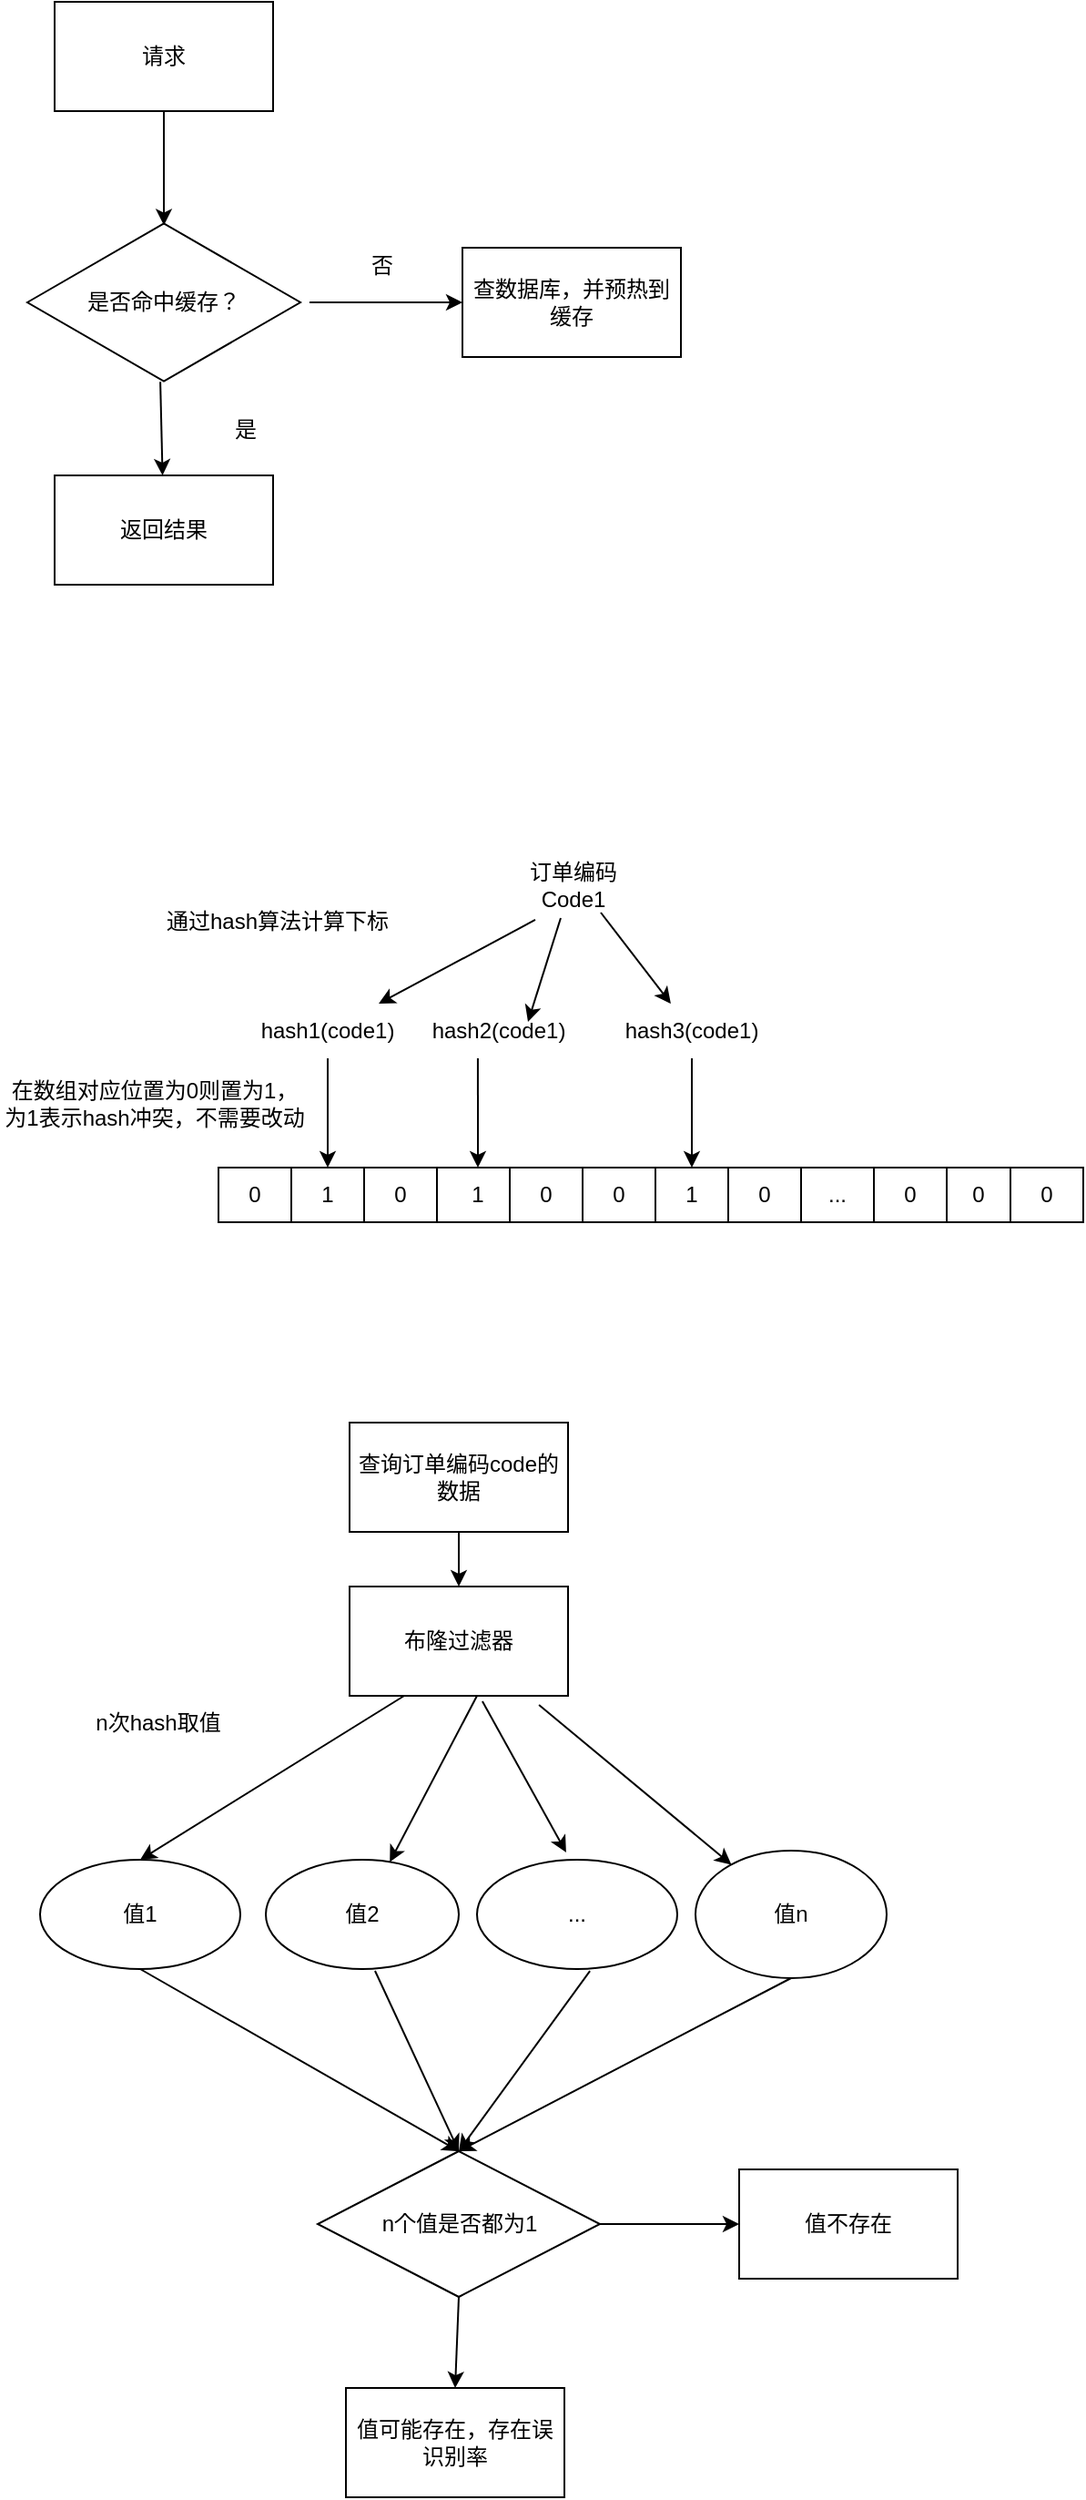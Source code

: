 <mxfile version="20.0.3" type="github">
  <diagram id="AOObUPmcGeiCL4IHX_FP" name="第 1 页">
    <mxGraphModel dx="1157" dy="600" grid="1" gridSize="10" guides="1" tooltips="1" connect="1" arrows="1" fold="1" page="1" pageScale="1" pageWidth="827" pageHeight="1169" math="0" shadow="0">
      <root>
        <mxCell id="0" />
        <mxCell id="1" parent="0" />
        <mxCell id="TAykWN6guMzEyrp9oewO-20" value="" style="endArrow=classic;html=1;rounded=0;exitX=0.383;exitY=1.1;exitDx=0;exitDy=0;exitPerimeter=0;" edge="1" parent="1" source="TAykWN6guMzEyrp9oewO-15">
          <mxGeometry width="50" height="50" relative="1" as="geometry">
            <mxPoint x="350" y="590" as="sourcePoint" />
            <mxPoint x="330" y="640" as="targetPoint" />
          </mxGeometry>
        </mxCell>
        <mxCell id="wDy4BPusMauOCpUGLh_S-1" value="请求" style="rounded=0;whiteSpace=wrap;html=1;" parent="1" vertex="1">
          <mxGeometry x="70" y="80" width="120" height="60" as="geometry" />
        </mxCell>
        <mxCell id="wDy4BPusMauOCpUGLh_S-3" value="是否命中缓存？" style="html=1;whiteSpace=wrap;aspect=fixed;shape=isoRectangle;" parent="1" vertex="1">
          <mxGeometry x="55" y="200" width="150" height="90" as="geometry" />
        </mxCell>
        <mxCell id="wDy4BPusMauOCpUGLh_S-4" value="返回结果" style="rounded=0;whiteSpace=wrap;html=1;" parent="1" vertex="1">
          <mxGeometry x="70" y="340" width="120" height="60" as="geometry" />
        </mxCell>
        <mxCell id="wDy4BPusMauOCpUGLh_S-5" value="是" style="text;html=1;strokeColor=none;fillColor=none;align=center;verticalAlign=middle;whiteSpace=wrap;rounded=0;" parent="1" vertex="1">
          <mxGeometry x="145" y="300" width="60" height="30" as="geometry" />
        </mxCell>
        <mxCell id="wDy4BPusMauOCpUGLh_S-6" value="" style="endArrow=classic;html=1;rounded=0;exitX=0.5;exitY=1;exitDx=0;exitDy=0;entryX=0.5;entryY=0.03;entryDx=0;entryDy=0;entryPerimeter=0;" parent="1" source="wDy4BPusMauOCpUGLh_S-1" target="wDy4BPusMauOCpUGLh_S-3" edge="1">
          <mxGeometry width="50" height="50" relative="1" as="geometry">
            <mxPoint x="290" y="170" as="sourcePoint" />
            <mxPoint x="340" y="120" as="targetPoint" />
          </mxGeometry>
        </mxCell>
        <mxCell id="wDy4BPusMauOCpUGLh_S-7" value="" style="endArrow=classic;html=1;rounded=0;exitX=0.487;exitY=0.985;exitDx=0;exitDy=0;exitPerimeter=0;" parent="1" source="wDy4BPusMauOCpUGLh_S-3" target="wDy4BPusMauOCpUGLh_S-4" edge="1">
          <mxGeometry width="50" height="50" relative="1" as="geometry">
            <mxPoint x="290" y="320" as="sourcePoint" />
            <mxPoint x="340" y="270" as="targetPoint" />
          </mxGeometry>
        </mxCell>
        <mxCell id="wDy4BPusMauOCpUGLh_S-8" value="查数据库，并预热到缓存" style="rounded=0;whiteSpace=wrap;html=1;" parent="1" vertex="1">
          <mxGeometry x="294" y="215" width="120" height="60" as="geometry" />
        </mxCell>
        <mxCell id="wDy4BPusMauOCpUGLh_S-9" value="" style="endArrow=classic;html=1;rounded=0;entryX=0;entryY=0.5;entryDx=0;entryDy=0;" parent="1" target="wDy4BPusMauOCpUGLh_S-8" edge="1">
          <mxGeometry width="50" height="50" relative="1" as="geometry">
            <mxPoint x="210" y="245" as="sourcePoint" />
            <mxPoint x="320" y="170" as="targetPoint" />
          </mxGeometry>
        </mxCell>
        <mxCell id="wDy4BPusMauOCpUGLh_S-10" value="否" style="text;html=1;strokeColor=none;fillColor=none;align=center;verticalAlign=middle;whiteSpace=wrap;rounded=0;" parent="1" vertex="1">
          <mxGeometry x="220" y="210" width="60" height="30" as="geometry" />
        </mxCell>
        <mxCell id="TAykWN6guMzEyrp9oewO-1" value="0" style="rounded=0;whiteSpace=wrap;html=1;" vertex="1" parent="1">
          <mxGeometry x="160" y="720" width="40" height="30" as="geometry" />
        </mxCell>
        <mxCell id="TAykWN6guMzEyrp9oewO-3" value="1" style="rounded=0;whiteSpace=wrap;html=1;" vertex="1" parent="1">
          <mxGeometry x="200" y="720" width="40" height="30" as="geometry" />
        </mxCell>
        <mxCell id="TAykWN6guMzEyrp9oewO-4" value="0" style="rounded=0;whiteSpace=wrap;html=1;" vertex="1" parent="1">
          <mxGeometry x="240" y="720" width="40" height="30" as="geometry" />
        </mxCell>
        <mxCell id="TAykWN6guMzEyrp9oewO-6" value="1" style="rounded=0;whiteSpace=wrap;html=1;" vertex="1" parent="1">
          <mxGeometry x="280" y="720" width="45" height="30" as="geometry" />
        </mxCell>
        <mxCell id="TAykWN6guMzEyrp9oewO-7" value="0" style="rounded=0;whiteSpace=wrap;html=1;" vertex="1" parent="1">
          <mxGeometry x="320" y="720" width="40" height="30" as="geometry" />
        </mxCell>
        <mxCell id="TAykWN6guMzEyrp9oewO-8" value="0" style="rounded=0;whiteSpace=wrap;html=1;" vertex="1" parent="1">
          <mxGeometry x="360" y="720" width="40" height="30" as="geometry" />
        </mxCell>
        <mxCell id="TAykWN6guMzEyrp9oewO-9" value="1" style="rounded=0;whiteSpace=wrap;html=1;" vertex="1" parent="1">
          <mxGeometry x="400" y="720" width="40" height="30" as="geometry" />
        </mxCell>
        <mxCell id="TAykWN6guMzEyrp9oewO-10" value="0" style="rounded=0;whiteSpace=wrap;html=1;" vertex="1" parent="1">
          <mxGeometry x="440" y="720" width="40" height="30" as="geometry" />
        </mxCell>
        <mxCell id="TAykWN6guMzEyrp9oewO-11" value="..." style="rounded=0;whiteSpace=wrap;html=1;" vertex="1" parent="1">
          <mxGeometry x="480" y="720" width="40" height="30" as="geometry" />
        </mxCell>
        <mxCell id="TAykWN6guMzEyrp9oewO-12" value="0" style="rounded=0;whiteSpace=wrap;html=1;" vertex="1" parent="1">
          <mxGeometry x="520" y="720" width="40" height="30" as="geometry" />
        </mxCell>
        <mxCell id="TAykWN6guMzEyrp9oewO-13" value="0" style="rounded=0;whiteSpace=wrap;html=1;" vertex="1" parent="1">
          <mxGeometry x="560" y="720" width="35" height="30" as="geometry" />
        </mxCell>
        <mxCell id="TAykWN6guMzEyrp9oewO-14" value="0" style="rounded=0;whiteSpace=wrap;html=1;" vertex="1" parent="1">
          <mxGeometry x="595" y="720" width="40" height="30" as="geometry" />
        </mxCell>
        <mxCell id="TAykWN6guMzEyrp9oewO-15" value="订单编码Code1" style="text;html=1;strokeColor=none;fillColor=none;align=center;verticalAlign=middle;whiteSpace=wrap;rounded=0;" vertex="1" parent="1">
          <mxGeometry x="325" y="550" width="60" height="30" as="geometry" />
        </mxCell>
        <mxCell id="TAykWN6guMzEyrp9oewO-16" value="hash1(code1)" style="text;html=1;strokeColor=none;fillColor=none;align=center;verticalAlign=middle;whiteSpace=wrap;rounded=0;" vertex="1" parent="1">
          <mxGeometry x="190" y="630" width="60" height="30" as="geometry" />
        </mxCell>
        <mxCell id="TAykWN6guMzEyrp9oewO-18" value="hash3(code1)" style="text;html=1;strokeColor=none;fillColor=none;align=center;verticalAlign=middle;whiteSpace=wrap;rounded=0;" vertex="1" parent="1">
          <mxGeometry x="390" y="630" width="60" height="30" as="geometry" />
        </mxCell>
        <mxCell id="TAykWN6guMzEyrp9oewO-19" value="" style="endArrow=classic;html=1;rounded=0;exitX=0.15;exitY=1.133;exitDx=0;exitDy=0;exitPerimeter=0;" edge="1" parent="1" source="TAykWN6guMzEyrp9oewO-15" target="TAykWN6guMzEyrp9oewO-16">
          <mxGeometry width="50" height="50" relative="1" as="geometry">
            <mxPoint x="460" y="620" as="sourcePoint" />
            <mxPoint x="510" y="570" as="targetPoint" />
          </mxGeometry>
        </mxCell>
        <mxCell id="TAykWN6guMzEyrp9oewO-17" value="hash2(code1)" style="text;html=1;strokeColor=none;fillColor=none;align=center;verticalAlign=middle;whiteSpace=wrap;rounded=0;" vertex="1" parent="1">
          <mxGeometry x="284" y="630" width="60" height="30" as="geometry" />
        </mxCell>
        <mxCell id="TAykWN6guMzEyrp9oewO-21" value="" style="endArrow=classic;html=1;rounded=0;exitX=0.75;exitY=1;exitDx=0;exitDy=0;" edge="1" parent="1" source="TAykWN6guMzEyrp9oewO-15" target="TAykWN6guMzEyrp9oewO-18">
          <mxGeometry width="50" height="50" relative="1" as="geometry">
            <mxPoint x="450" y="570" as="sourcePoint" />
            <mxPoint x="500" y="520" as="targetPoint" />
          </mxGeometry>
        </mxCell>
        <mxCell id="TAykWN6guMzEyrp9oewO-22" value="" style="endArrow=classic;html=1;rounded=0;exitX=0.5;exitY=1;exitDx=0;exitDy=0;" edge="1" parent="1" source="TAykWN6guMzEyrp9oewO-16" target="TAykWN6guMzEyrp9oewO-3">
          <mxGeometry width="50" height="50" relative="1" as="geometry">
            <mxPoint x="220" y="670" as="sourcePoint" />
            <mxPoint x="290" y="660" as="targetPoint" />
          </mxGeometry>
        </mxCell>
        <mxCell id="TAykWN6guMzEyrp9oewO-23" value="" style="endArrow=classic;html=1;rounded=0;exitX=0.308;exitY=1;exitDx=0;exitDy=0;entryX=0.5;entryY=0;entryDx=0;entryDy=0;exitPerimeter=0;" edge="1" parent="1" source="TAykWN6guMzEyrp9oewO-17" target="TAykWN6guMzEyrp9oewO-6">
          <mxGeometry width="50" height="50" relative="1" as="geometry">
            <mxPoint x="140" y="920" as="sourcePoint" />
            <mxPoint x="190" y="870" as="targetPoint" />
          </mxGeometry>
        </mxCell>
        <mxCell id="TAykWN6guMzEyrp9oewO-24" value="" style="endArrow=classic;html=1;rounded=0;exitX=0.5;exitY=1;exitDx=0;exitDy=0;" edge="1" parent="1" source="TAykWN6guMzEyrp9oewO-18" target="TAykWN6guMzEyrp9oewO-9">
          <mxGeometry width="50" height="50" relative="1" as="geometry">
            <mxPoint x="500" y="690" as="sourcePoint" />
            <mxPoint x="550" y="640" as="targetPoint" />
          </mxGeometry>
        </mxCell>
        <mxCell id="TAykWN6guMzEyrp9oewO-25" value="通过hash算法计算下标" style="text;html=1;strokeColor=none;fillColor=none;align=center;verticalAlign=middle;whiteSpace=wrap;rounded=0;" vertex="1" parent="1">
          <mxGeometry x="130" y="570" width="125" height="30" as="geometry" />
        </mxCell>
        <mxCell id="TAykWN6guMzEyrp9oewO-26" value="在数组对应位置为0则置为1，为1表示hash冲突，不需要改动" style="text;html=1;strokeColor=none;fillColor=none;align=center;verticalAlign=middle;whiteSpace=wrap;rounded=0;" vertex="1" parent="1">
          <mxGeometry x="40" y="670" width="170" height="30" as="geometry" />
        </mxCell>
        <mxCell id="TAykWN6guMzEyrp9oewO-27" value="查询订单编码code的数据" style="rounded=0;whiteSpace=wrap;html=1;" vertex="1" parent="1">
          <mxGeometry x="232" y="860" width="120" height="60" as="geometry" />
        </mxCell>
        <mxCell id="TAykWN6guMzEyrp9oewO-28" value="布隆过滤器" style="rounded=0;whiteSpace=wrap;html=1;" vertex="1" parent="1">
          <mxGeometry x="232" y="950" width="120" height="60" as="geometry" />
        </mxCell>
        <mxCell id="TAykWN6guMzEyrp9oewO-29" value="值1" style="ellipse;whiteSpace=wrap;html=1;" vertex="1" parent="1">
          <mxGeometry x="62" y="1100" width="110" height="60" as="geometry" />
        </mxCell>
        <mxCell id="TAykWN6guMzEyrp9oewO-30" value="值2" style="ellipse;whiteSpace=wrap;html=1;" vertex="1" parent="1">
          <mxGeometry x="186" y="1100" width="106" height="60" as="geometry" />
        </mxCell>
        <mxCell id="TAykWN6guMzEyrp9oewO-31" value="..." style="ellipse;whiteSpace=wrap;html=1;" vertex="1" parent="1">
          <mxGeometry x="302" y="1100" width="110" height="60" as="geometry" />
        </mxCell>
        <mxCell id="TAykWN6guMzEyrp9oewO-32" value="值n" style="ellipse;whiteSpace=wrap;html=1;" vertex="1" parent="1">
          <mxGeometry x="422" y="1095" width="105" height="70" as="geometry" />
        </mxCell>
        <mxCell id="TAykWN6guMzEyrp9oewO-33" value="" style="endArrow=classic;html=1;rounded=0;exitX=0.5;exitY=1;exitDx=0;exitDy=0;entryX=0.5;entryY=0;entryDx=0;entryDy=0;" edge="1" parent="1" source="TAykWN6guMzEyrp9oewO-27" target="TAykWN6guMzEyrp9oewO-28">
          <mxGeometry width="50" height="50" relative="1" as="geometry">
            <mxPoint x="422" y="1000" as="sourcePoint" />
            <mxPoint x="472" y="950" as="targetPoint" />
          </mxGeometry>
        </mxCell>
        <mxCell id="TAykWN6guMzEyrp9oewO-34" value="" style="endArrow=classic;html=1;rounded=0;exitX=0.25;exitY=1;exitDx=0;exitDy=0;entryX=0.5;entryY=0;entryDx=0;entryDy=0;" edge="1" parent="1" source="TAykWN6guMzEyrp9oewO-28" target="TAykWN6guMzEyrp9oewO-29">
          <mxGeometry width="50" height="50" relative="1" as="geometry">
            <mxPoint x="442" y="1030" as="sourcePoint" />
            <mxPoint x="492" y="980" as="targetPoint" />
          </mxGeometry>
        </mxCell>
        <mxCell id="TAykWN6guMzEyrp9oewO-35" value="" style="endArrow=classic;html=1;rounded=0;" edge="1" parent="1" target="TAykWN6guMzEyrp9oewO-30">
          <mxGeometry width="50" height="50" relative="1" as="geometry">
            <mxPoint x="302" y="1010" as="sourcePoint" />
            <mxPoint x="352" y="960" as="targetPoint" />
          </mxGeometry>
        </mxCell>
        <mxCell id="TAykWN6guMzEyrp9oewO-36" value="" style="endArrow=classic;html=1;rounded=0;exitX=0.608;exitY=1.05;exitDx=0;exitDy=0;exitPerimeter=0;entryX=0.445;entryY=-0.067;entryDx=0;entryDy=0;entryPerimeter=0;" edge="1" parent="1" source="TAykWN6guMzEyrp9oewO-28" target="TAykWN6guMzEyrp9oewO-31">
          <mxGeometry width="50" height="50" relative="1" as="geometry">
            <mxPoint x="412" y="1060" as="sourcePoint" />
            <mxPoint x="462" y="1010" as="targetPoint" />
          </mxGeometry>
        </mxCell>
        <mxCell id="TAykWN6guMzEyrp9oewO-37" value="" style="endArrow=classic;html=1;rounded=0;exitX=0.867;exitY=1.083;exitDx=0;exitDy=0;exitPerimeter=0;" edge="1" parent="1" source="TAykWN6guMzEyrp9oewO-28" target="TAykWN6guMzEyrp9oewO-32">
          <mxGeometry width="50" height="50" relative="1" as="geometry">
            <mxPoint x="462" y="1060" as="sourcePoint" />
            <mxPoint x="512" y="1010" as="targetPoint" />
          </mxGeometry>
        </mxCell>
        <mxCell id="TAykWN6guMzEyrp9oewO-38" value="n次hash取值" style="text;html=1;strokeColor=none;fillColor=none;align=center;verticalAlign=middle;whiteSpace=wrap;rounded=0;" vertex="1" parent="1">
          <mxGeometry x="82" y="1010" width="90" height="30" as="geometry" />
        </mxCell>
        <mxCell id="TAykWN6guMzEyrp9oewO-39" value="n个值是否都为1" style="rhombus;whiteSpace=wrap;html=1;" vertex="1" parent="1">
          <mxGeometry x="214.5" y="1260" width="155" height="80" as="geometry" />
        </mxCell>
        <mxCell id="TAykWN6guMzEyrp9oewO-40" value="" style="endArrow=classic;html=1;rounded=0;exitX=0.5;exitY=1;exitDx=0;exitDy=0;entryX=0.5;entryY=0;entryDx=0;entryDy=0;" edge="1" parent="1" source="TAykWN6guMzEyrp9oewO-29" target="TAykWN6guMzEyrp9oewO-39">
          <mxGeometry width="50" height="50" relative="1" as="geometry">
            <mxPoint x="112" y="1240" as="sourcePoint" />
            <mxPoint x="162" y="1190" as="targetPoint" />
          </mxGeometry>
        </mxCell>
        <mxCell id="TAykWN6guMzEyrp9oewO-41" value="" style="endArrow=classic;html=1;rounded=0;exitX=0.566;exitY=1.017;exitDx=0;exitDy=0;exitPerimeter=0;" edge="1" parent="1" source="TAykWN6guMzEyrp9oewO-30">
          <mxGeometry width="50" height="50" relative="1" as="geometry">
            <mxPoint x="372" y="1250" as="sourcePoint" />
            <mxPoint x="292" y="1260" as="targetPoint" />
          </mxGeometry>
        </mxCell>
        <mxCell id="TAykWN6guMzEyrp9oewO-42" value="" style="endArrow=classic;html=1;rounded=0;exitX=0.564;exitY=1.017;exitDx=0;exitDy=0;exitPerimeter=0;" edge="1" parent="1" source="TAykWN6guMzEyrp9oewO-31">
          <mxGeometry width="50" height="50" relative="1" as="geometry">
            <mxPoint x="452" y="1290" as="sourcePoint" />
            <mxPoint x="292" y="1260" as="targetPoint" />
          </mxGeometry>
        </mxCell>
        <mxCell id="TAykWN6guMzEyrp9oewO-43" value="" style="endArrow=classic;html=1;rounded=0;exitX=0.5;exitY=1;exitDx=0;exitDy=0;entryX=0.5;entryY=0;entryDx=0;entryDy=0;" edge="1" parent="1" source="TAykWN6guMzEyrp9oewO-32" target="TAykWN6guMzEyrp9oewO-39">
          <mxGeometry width="50" height="50" relative="1" as="geometry">
            <mxPoint x="542" y="1290" as="sourcePoint" />
            <mxPoint x="592" y="1240" as="targetPoint" />
          </mxGeometry>
        </mxCell>
        <mxCell id="TAykWN6guMzEyrp9oewO-44" value="值可能存在，存在误识别率" style="rounded=0;whiteSpace=wrap;html=1;" vertex="1" parent="1">
          <mxGeometry x="230" y="1390" width="120" height="60" as="geometry" />
        </mxCell>
        <mxCell id="TAykWN6guMzEyrp9oewO-45" value="值不存在" style="rounded=0;whiteSpace=wrap;html=1;" vertex="1" parent="1">
          <mxGeometry x="446" y="1270" width="120" height="60" as="geometry" />
        </mxCell>
        <mxCell id="TAykWN6guMzEyrp9oewO-46" value="" style="endArrow=classic;html=1;rounded=0;exitX=1;exitY=0.5;exitDx=0;exitDy=0;entryX=0;entryY=0.5;entryDx=0;entryDy=0;" edge="1" parent="1" source="TAykWN6guMzEyrp9oewO-39" target="TAykWN6guMzEyrp9oewO-45">
          <mxGeometry width="50" height="50" relative="1" as="geometry">
            <mxPoint x="422" y="1300" as="sourcePoint" />
            <mxPoint x="472" y="1250" as="targetPoint" />
          </mxGeometry>
        </mxCell>
        <mxCell id="TAykWN6guMzEyrp9oewO-47" value="" style="endArrow=classic;html=1;rounded=0;exitX=0.5;exitY=1;exitDx=0;exitDy=0;entryX=0.5;entryY=0;entryDx=0;entryDy=0;" edge="1" parent="1" source="TAykWN6guMzEyrp9oewO-39" target="TAykWN6guMzEyrp9oewO-44">
          <mxGeometry width="50" height="50" relative="1" as="geometry">
            <mxPoint x="372" y="1430" as="sourcePoint" />
            <mxPoint x="422" y="1380" as="targetPoint" />
          </mxGeometry>
        </mxCell>
      </root>
    </mxGraphModel>
  </diagram>
</mxfile>
